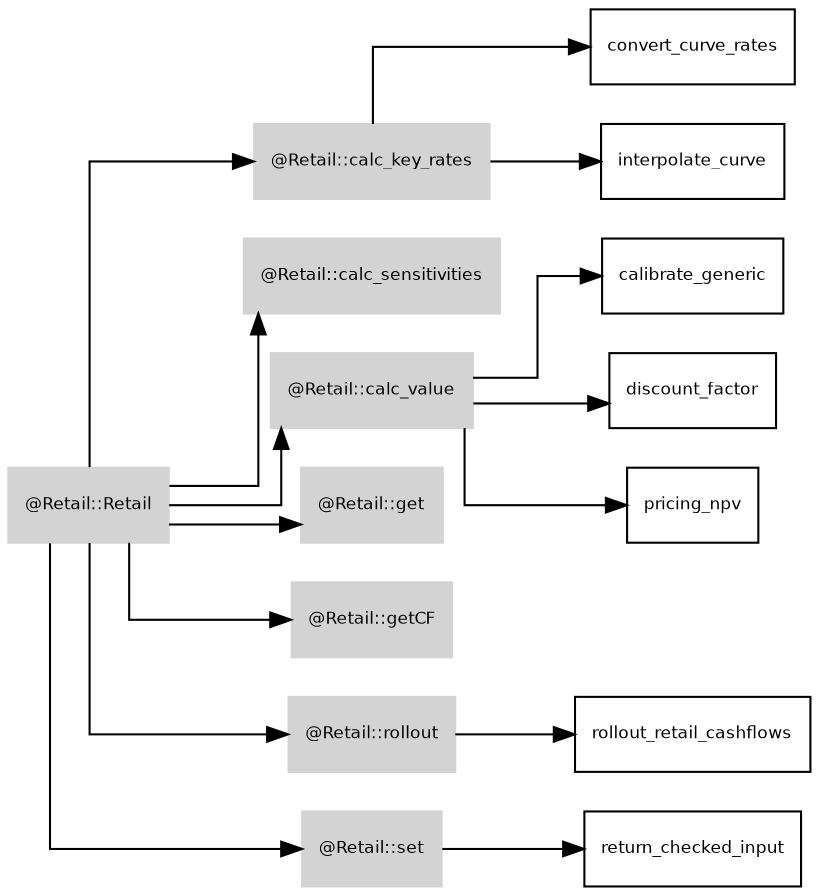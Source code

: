 digraph G {
	fontname = "Bitstream Vera Sans"
	fontsize = 8
	node [
		fontname = "Bitstream Vera Sans"
		fontsize = 8
		shape = "record"
	]
	edge [
		fontname = "Bitstream Vera Sans"
		fontsize = 8
	]
	graph [splines=ortho];
	rankdir=LR;
	subgraph class_Retail {
		style=filled;
		node [style=filled,color=lightgrey];
		"@Retail::Retail" -> "@Retail::calc_key_rates"
		"@Retail::Retail" -> "@Retail::calc_sensitivities"
		"@Retail::Retail" -> "@Retail::calc_value"
		"@Retail::Retail" -> "@Retail::get"
		"@Retail::Retail" -> "@Retail::getCF"
		"@Retail::Retail" -> "@Retail::rollout"
		"@Retail::Retail" -> "@Retail::set"
		label = "@Retail";
	}
"@Retail::calc_key_rates" 	 -> 	 "convert_curve_rates"
"@Retail::calc_key_rates" 	 -> 	 "interpolate_curve"
"@Retail::calc_value" 	 -> 	 "calibrate_generic"
"@Retail::calc_value" 	 -> 	 "discount_factor"
"@Retail::calc_value" 	 -> 	 "pricing_npv"
"@Retail::rollout" 	 -> 	 "rollout_retail_cashflows"
"@Retail::set" 	 -> 	 "return_checked_input"
}

